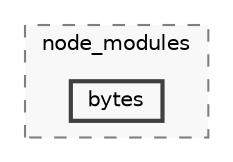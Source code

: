 digraph "backend/node_modules/bytes"
{
 // LATEX_PDF_SIZE
  bgcolor="transparent";
  edge [fontname=Helvetica,fontsize=10,labelfontname=Helvetica,labelfontsize=10];
  node [fontname=Helvetica,fontsize=10,shape=box,height=0.2,width=0.4];
  compound=true
  subgraph clusterdir_86dbea9de526ba50b112ba867d8b4b1f {
    graph [ bgcolor="#f8f8f8", pencolor="grey50", label="node_modules", fontname=Helvetica,fontsize=10 style="filled,dashed", URL="dir_86dbea9de526ba50b112ba867d8b4b1f.html",tooltip=""]
  dir_38ce62197d73f0b861c5c24c5f8cca3f [label="bytes", fillcolor="#f8f8f8", color="grey25", style="filled,bold", URL="dir_38ce62197d73f0b861c5c24c5f8cca3f.html",tooltip=""];
  }
}
